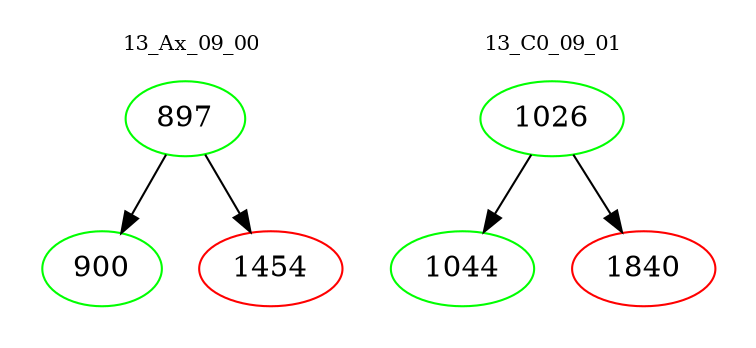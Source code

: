 digraph{
subgraph cluster_0 {
color = white
label = "13_Ax_09_00";
fontsize=10;
T0_897 [label="897", color="green"]
T0_897 -> T0_900 [color="black"]
T0_900 [label="900", color="green"]
T0_897 -> T0_1454 [color="black"]
T0_1454 [label="1454", color="red"]
}
subgraph cluster_1 {
color = white
label = "13_C0_09_01";
fontsize=10;
T1_1026 [label="1026", color="green"]
T1_1026 -> T1_1044 [color="black"]
T1_1044 [label="1044", color="green"]
T1_1026 -> T1_1840 [color="black"]
T1_1840 [label="1840", color="red"]
}
}
